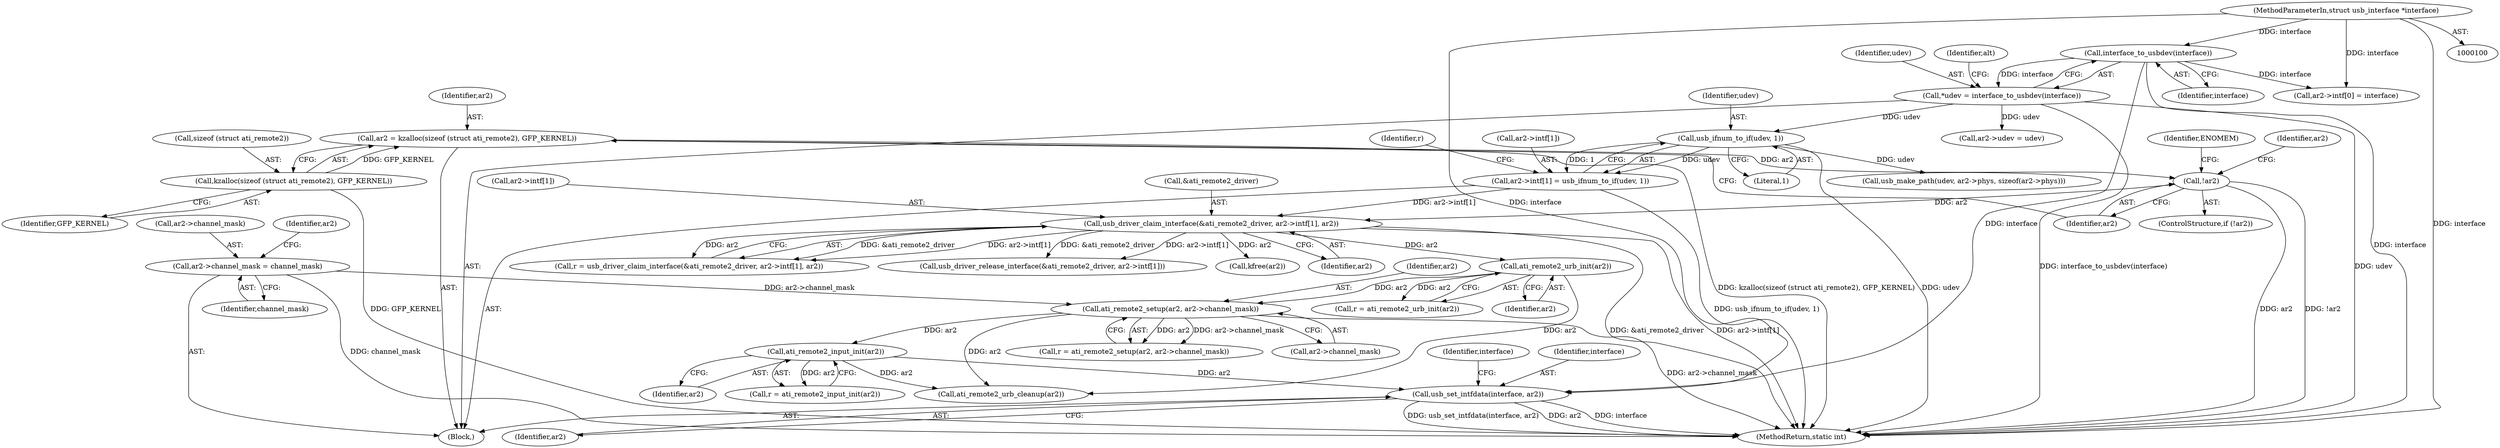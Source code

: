 digraph "0_linux_950336ba3e4a1ffd2ca60d29f6ef386dd2c7351d@pointer" {
"1000285" [label="(Call,usb_set_intfdata(interface, ar2))"];
"1000101" [label="(MethodParameterIn,struct usb_interface *interface)"];
"1000107" [label="(Call,interface_to_usbdev(interface))"];
"1000280" [label="(Call,ati_remote2_input_init(ar2))"];
"1000229" [label="(Call,ati_remote2_setup(ar2, ar2->channel_mask))"];
"1000212" [label="(Call,ati_remote2_urb_init(ar2))"];
"1000175" [label="(Call,usb_driver_claim_interface(&ati_remote2_driver, ar2->intf[1], ar2))"];
"1000164" [label="(Call,ar2->intf[1] = usb_ifnum_to_if(udev, 1))"];
"1000170" [label="(Call,usb_ifnum_to_if(udev, 1))"];
"1000105" [label="(Call,*udev = interface_to_usbdev(interface))"];
"1000133" [label="(Call,!ar2)"];
"1000126" [label="(Call,ar2 = kzalloc(sizeof (struct ati_remote2), GFP_KERNEL))"];
"1000128" [label="(Call,kzalloc(sizeof (struct ati_remote2), GFP_KERNEL))"];
"1000217" [label="(Call,ar2->channel_mask = channel_mask)"];
"1000165" [label="(Call,ar2->intf[1])"];
"1000106" [label="(Identifier,udev)"];
"1000140" [label="(Identifier,ar2)"];
"1000281" [label="(Identifier,ar2)"];
"1000172" [label="(Literal,1)"];
"1000231" [label="(Call,ar2->channel_mask)"];
"1000164" [label="(Call,ar2->intf[1] = usb_ifnum_to_if(udev, 1))"];
"1000176" [label="(Call,&ati_remote2_driver)"];
"1000230" [label="(Identifier,ar2)"];
"1000229" [label="(Call,ati_remote2_setup(ar2, ar2->channel_mask))"];
"1000280" [label="(Call,ati_remote2_input_init(ar2))"];
"1000183" [label="(Identifier,ar2)"];
"1000237" [label="(Call,usb_make_path(udev, ar2->phys, sizeof(ar2->phys)))"];
"1000174" [label="(Identifier,r)"];
"1000321" [label="(MethodReturn,static int)"];
"1000227" [label="(Call,r = ati_remote2_setup(ar2, ar2->channel_mask))"];
"1000170" [label="(Call,usb_ifnum_to_if(udev, 1))"];
"1000126" [label="(Call,ar2 = kzalloc(sizeof (struct ati_remote2), GFP_KERNEL))"];
"1000101" [label="(MethodParameterIn,struct usb_interface *interface)"];
"1000218" [label="(Call,ar2->channel_mask)"];
"1000111" [label="(Identifier,alt)"];
"1000173" [label="(Call,r = usb_driver_claim_interface(&ati_remote2_driver, ar2->intf[1], ar2))"];
"1000286" [label="(Identifier,interface)"];
"1000107" [label="(Call,interface_to_usbdev(interface))"];
"1000108" [label="(Identifier,interface)"];
"1000213" [label="(Identifier,ar2)"];
"1000128" [label="(Call,kzalloc(sizeof (struct ati_remote2), GFP_KERNEL))"];
"1000133" [label="(Call,!ar2)"];
"1000224" [label="(Identifier,ar2)"];
"1000221" [label="(Identifier,channel_mask)"];
"1000103" [label="(Block,)"];
"1000287" [label="(Identifier,ar2)"];
"1000306" [label="(Call,ati_remote2_urb_cleanup(ar2))"];
"1000210" [label="(Call,r = ati_remote2_urb_init(ar2))"];
"1000171" [label="(Identifier,udev)"];
"1000131" [label="(Identifier,GFP_KERNEL)"];
"1000278" [label="(Call,r = ati_remote2_input_init(ar2))"];
"1000178" [label="(Call,ar2->intf[1])"];
"1000138" [label="(Call,ar2->udev = udev)"];
"1000212" [label="(Call,ati_remote2_urb_init(ar2))"];
"1000137" [label="(Identifier,ENOMEM)"];
"1000129" [label="(Call,sizeof (struct ati_remote2))"];
"1000217" [label="(Call,ar2->channel_mask = channel_mask)"];
"1000143" [label="(Call,ar2->intf[0] = interface)"];
"1000308" [label="(Call,usb_driver_release_interface(&ati_remote2_driver, ar2->intf[1]))"];
"1000105" [label="(Call,*udev = interface_to_usbdev(interface))"];
"1000285" [label="(Call,usb_set_intfdata(interface, ar2))"];
"1000134" [label="(Identifier,ar2)"];
"1000132" [label="(ControlStructure,if (!ar2))"];
"1000127" [label="(Identifier,ar2)"];
"1000175" [label="(Call,usb_driver_claim_interface(&ati_remote2_driver, ar2->intf[1], ar2))"];
"1000317" [label="(Call,kfree(ar2))"];
"1000290" [label="(Identifier,interface)"];
"1000285" -> "1000103"  [label="AST: "];
"1000285" -> "1000287"  [label="CFG: "];
"1000286" -> "1000285"  [label="AST: "];
"1000287" -> "1000285"  [label="AST: "];
"1000290" -> "1000285"  [label="CFG: "];
"1000285" -> "1000321"  [label="DDG: interface"];
"1000285" -> "1000321"  [label="DDG: usb_set_intfdata(interface, ar2)"];
"1000285" -> "1000321"  [label="DDG: ar2"];
"1000101" -> "1000285"  [label="DDG: interface"];
"1000107" -> "1000285"  [label="DDG: interface"];
"1000280" -> "1000285"  [label="DDG: ar2"];
"1000101" -> "1000100"  [label="AST: "];
"1000101" -> "1000321"  [label="DDG: interface"];
"1000101" -> "1000107"  [label="DDG: interface"];
"1000101" -> "1000143"  [label="DDG: interface"];
"1000107" -> "1000105"  [label="AST: "];
"1000107" -> "1000108"  [label="CFG: "];
"1000108" -> "1000107"  [label="AST: "];
"1000105" -> "1000107"  [label="CFG: "];
"1000107" -> "1000321"  [label="DDG: interface"];
"1000107" -> "1000105"  [label="DDG: interface"];
"1000107" -> "1000143"  [label="DDG: interface"];
"1000280" -> "1000278"  [label="AST: "];
"1000280" -> "1000281"  [label="CFG: "];
"1000281" -> "1000280"  [label="AST: "];
"1000278" -> "1000280"  [label="CFG: "];
"1000280" -> "1000278"  [label="DDG: ar2"];
"1000229" -> "1000280"  [label="DDG: ar2"];
"1000280" -> "1000306"  [label="DDG: ar2"];
"1000229" -> "1000227"  [label="AST: "];
"1000229" -> "1000231"  [label="CFG: "];
"1000230" -> "1000229"  [label="AST: "];
"1000231" -> "1000229"  [label="AST: "];
"1000227" -> "1000229"  [label="CFG: "];
"1000229" -> "1000321"  [label="DDG: ar2->channel_mask"];
"1000229" -> "1000227"  [label="DDG: ar2"];
"1000229" -> "1000227"  [label="DDG: ar2->channel_mask"];
"1000212" -> "1000229"  [label="DDG: ar2"];
"1000217" -> "1000229"  [label="DDG: ar2->channel_mask"];
"1000229" -> "1000306"  [label="DDG: ar2"];
"1000212" -> "1000210"  [label="AST: "];
"1000212" -> "1000213"  [label="CFG: "];
"1000213" -> "1000212"  [label="AST: "];
"1000210" -> "1000212"  [label="CFG: "];
"1000212" -> "1000210"  [label="DDG: ar2"];
"1000175" -> "1000212"  [label="DDG: ar2"];
"1000212" -> "1000306"  [label="DDG: ar2"];
"1000175" -> "1000173"  [label="AST: "];
"1000175" -> "1000183"  [label="CFG: "];
"1000176" -> "1000175"  [label="AST: "];
"1000178" -> "1000175"  [label="AST: "];
"1000183" -> "1000175"  [label="AST: "];
"1000173" -> "1000175"  [label="CFG: "];
"1000175" -> "1000321"  [label="DDG: ar2->intf[1]"];
"1000175" -> "1000321"  [label="DDG: &ati_remote2_driver"];
"1000175" -> "1000173"  [label="DDG: &ati_remote2_driver"];
"1000175" -> "1000173"  [label="DDG: ar2->intf[1]"];
"1000175" -> "1000173"  [label="DDG: ar2"];
"1000164" -> "1000175"  [label="DDG: ar2->intf[1]"];
"1000133" -> "1000175"  [label="DDG: ar2"];
"1000175" -> "1000308"  [label="DDG: &ati_remote2_driver"];
"1000175" -> "1000308"  [label="DDG: ar2->intf[1]"];
"1000175" -> "1000317"  [label="DDG: ar2"];
"1000164" -> "1000103"  [label="AST: "];
"1000164" -> "1000170"  [label="CFG: "];
"1000165" -> "1000164"  [label="AST: "];
"1000170" -> "1000164"  [label="AST: "];
"1000174" -> "1000164"  [label="CFG: "];
"1000164" -> "1000321"  [label="DDG: usb_ifnum_to_if(udev, 1)"];
"1000170" -> "1000164"  [label="DDG: udev"];
"1000170" -> "1000164"  [label="DDG: 1"];
"1000170" -> "1000172"  [label="CFG: "];
"1000171" -> "1000170"  [label="AST: "];
"1000172" -> "1000170"  [label="AST: "];
"1000170" -> "1000321"  [label="DDG: udev"];
"1000105" -> "1000170"  [label="DDG: udev"];
"1000170" -> "1000237"  [label="DDG: udev"];
"1000105" -> "1000103"  [label="AST: "];
"1000106" -> "1000105"  [label="AST: "];
"1000111" -> "1000105"  [label="CFG: "];
"1000105" -> "1000321"  [label="DDG: interface_to_usbdev(interface)"];
"1000105" -> "1000321"  [label="DDG: udev"];
"1000105" -> "1000138"  [label="DDG: udev"];
"1000133" -> "1000132"  [label="AST: "];
"1000133" -> "1000134"  [label="CFG: "];
"1000134" -> "1000133"  [label="AST: "];
"1000137" -> "1000133"  [label="CFG: "];
"1000140" -> "1000133"  [label="CFG: "];
"1000133" -> "1000321"  [label="DDG: ar2"];
"1000133" -> "1000321"  [label="DDG: !ar2"];
"1000126" -> "1000133"  [label="DDG: ar2"];
"1000126" -> "1000103"  [label="AST: "];
"1000126" -> "1000128"  [label="CFG: "];
"1000127" -> "1000126"  [label="AST: "];
"1000128" -> "1000126"  [label="AST: "];
"1000134" -> "1000126"  [label="CFG: "];
"1000126" -> "1000321"  [label="DDG: kzalloc(sizeof (struct ati_remote2), GFP_KERNEL)"];
"1000128" -> "1000126"  [label="DDG: GFP_KERNEL"];
"1000128" -> "1000131"  [label="CFG: "];
"1000129" -> "1000128"  [label="AST: "];
"1000131" -> "1000128"  [label="AST: "];
"1000128" -> "1000321"  [label="DDG: GFP_KERNEL"];
"1000217" -> "1000103"  [label="AST: "];
"1000217" -> "1000221"  [label="CFG: "];
"1000218" -> "1000217"  [label="AST: "];
"1000221" -> "1000217"  [label="AST: "];
"1000224" -> "1000217"  [label="CFG: "];
"1000217" -> "1000321"  [label="DDG: channel_mask"];
}
